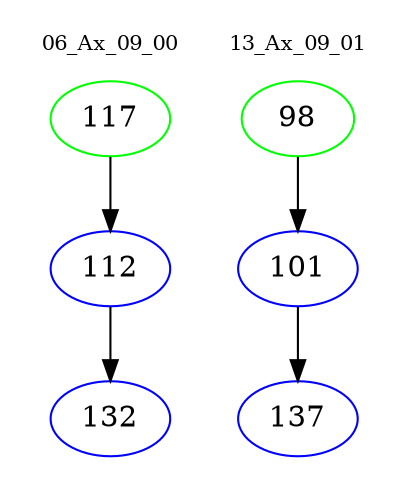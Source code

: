 digraph{
subgraph cluster_0 {
color = white
label = "06_Ax_09_00";
fontsize=10;
T0_117 [label="117", color="green"]
T0_117 -> T0_112 [color="black"]
T0_112 [label="112", color="blue"]
T0_112 -> T0_132 [color="black"]
T0_132 [label="132", color="blue"]
}
subgraph cluster_1 {
color = white
label = "13_Ax_09_01";
fontsize=10;
T1_98 [label="98", color="green"]
T1_98 -> T1_101 [color="black"]
T1_101 [label="101", color="blue"]
T1_101 -> T1_137 [color="black"]
T1_137 [label="137", color="blue"]
}
}
